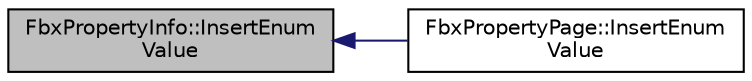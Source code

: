digraph "FbxPropertyInfo::InsertEnumValue"
{
  edge [fontname="Helvetica",fontsize="10",labelfontname="Helvetica",labelfontsize="10"];
  node [fontname="Helvetica",fontsize="10",shape=record];
  rankdir="LR";
  Node74 [label="FbxPropertyInfo::InsertEnum\lValue",height=0.2,width=0.4,color="black", fillcolor="grey75", style="filled", fontcolor="black"];
  Node74 -> Node75 [dir="back",color="midnightblue",fontsize="10",style="solid",fontname="Helvetica"];
  Node75 [label="FbxPropertyPage::InsertEnum\lValue",height=0.2,width=0.4,color="black", fillcolor="white", style="filled",URL="$class_fbx_property_page.html#abe87c30c0b9c9eefdf4cb51a4479cb04"];
}

